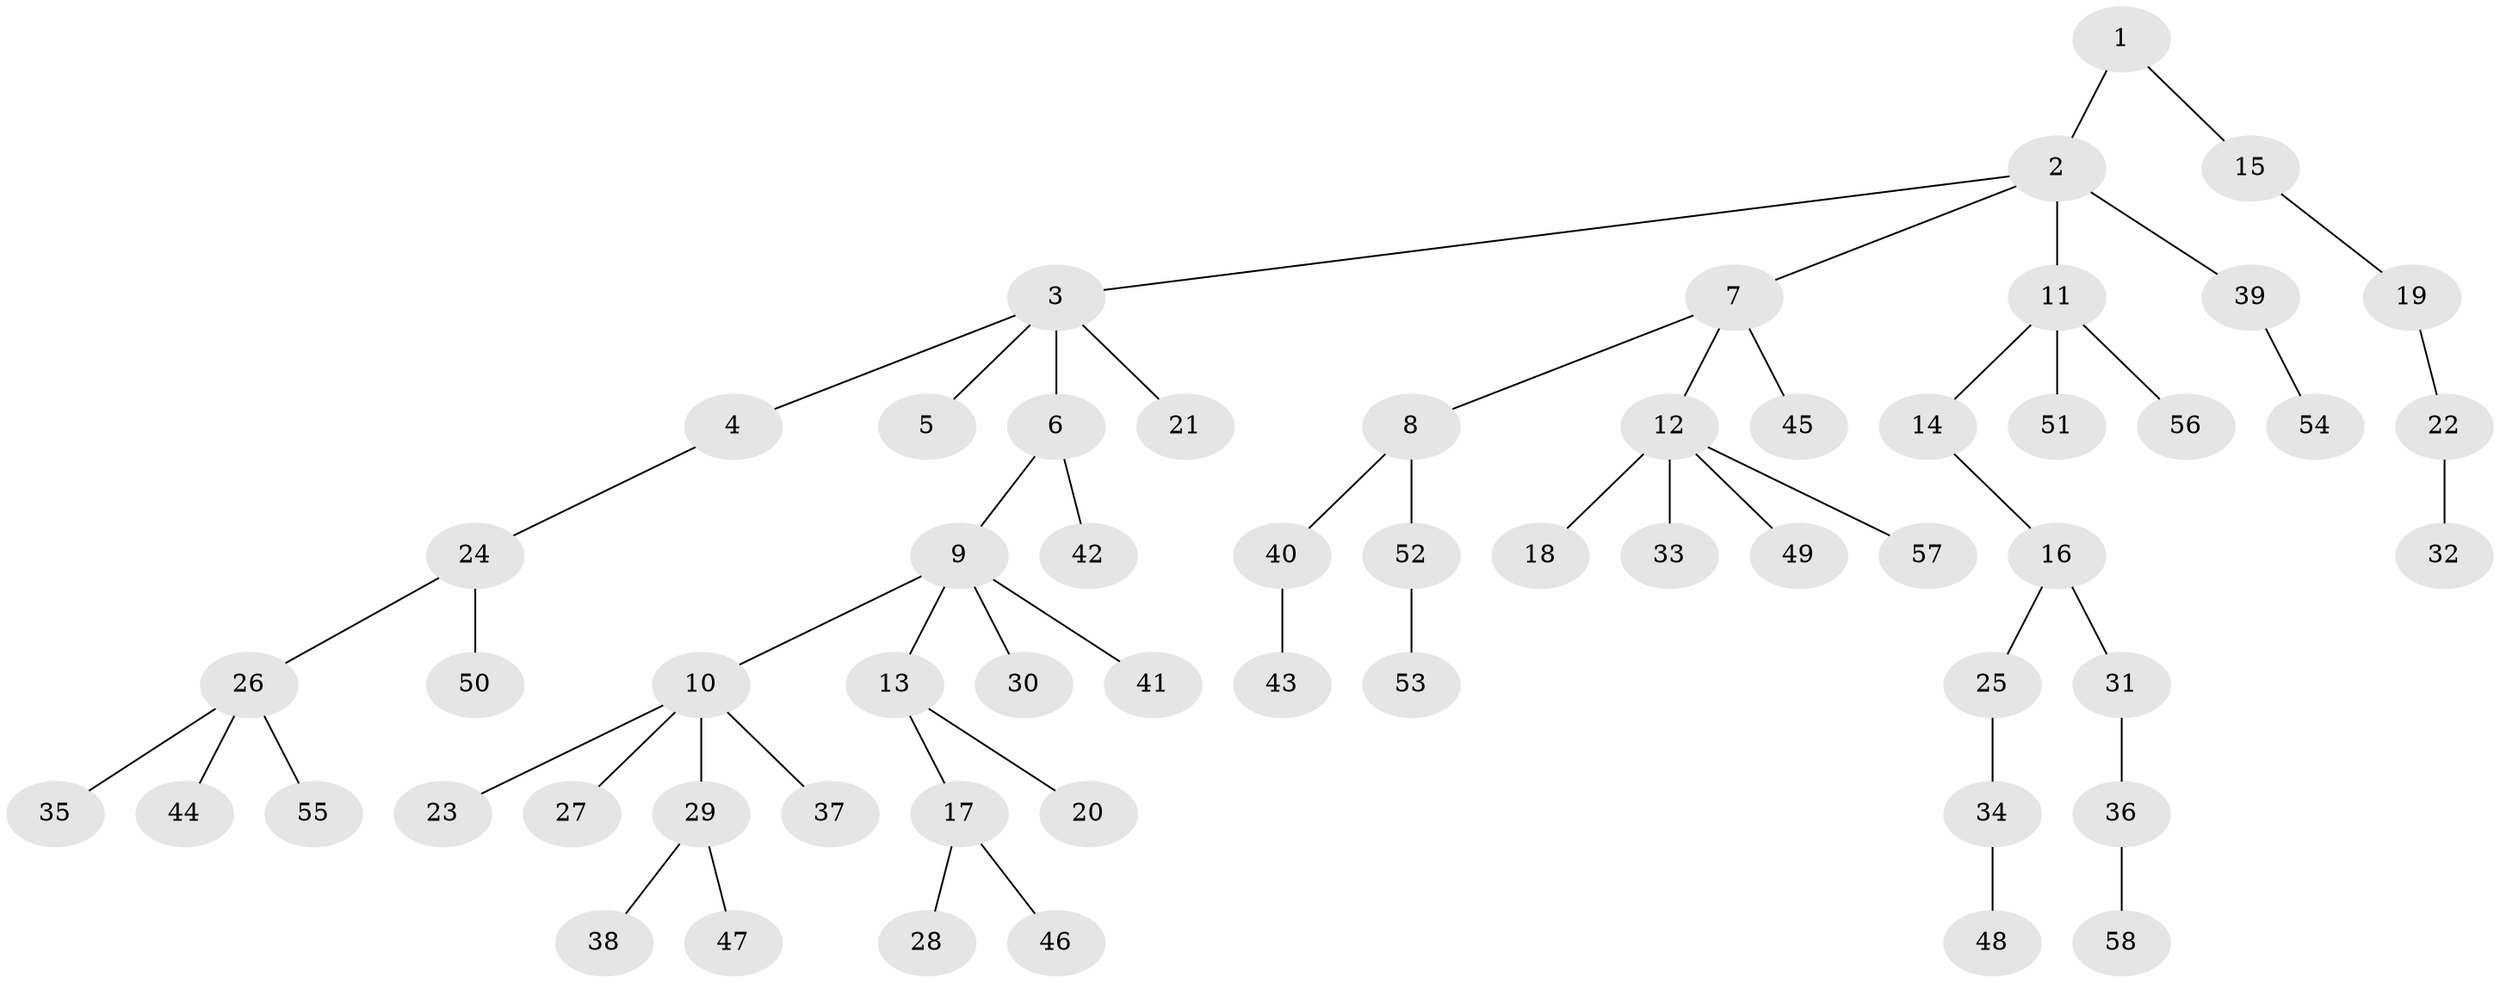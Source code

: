 // coarse degree distribution, {1: 0.7647058823529411, 2: 0.058823529411764705, 8: 0.058823529411764705, 4: 0.058823529411764705, 5: 0.058823529411764705}
// Generated by graph-tools (version 1.1) at 2025/56/03/04/25 21:56:32]
// undirected, 58 vertices, 57 edges
graph export_dot {
graph [start="1"]
  node [color=gray90,style=filled];
  1;
  2;
  3;
  4;
  5;
  6;
  7;
  8;
  9;
  10;
  11;
  12;
  13;
  14;
  15;
  16;
  17;
  18;
  19;
  20;
  21;
  22;
  23;
  24;
  25;
  26;
  27;
  28;
  29;
  30;
  31;
  32;
  33;
  34;
  35;
  36;
  37;
  38;
  39;
  40;
  41;
  42;
  43;
  44;
  45;
  46;
  47;
  48;
  49;
  50;
  51;
  52;
  53;
  54;
  55;
  56;
  57;
  58;
  1 -- 2;
  1 -- 15;
  2 -- 3;
  2 -- 7;
  2 -- 11;
  2 -- 39;
  3 -- 4;
  3 -- 5;
  3 -- 6;
  3 -- 21;
  4 -- 24;
  6 -- 9;
  6 -- 42;
  7 -- 8;
  7 -- 12;
  7 -- 45;
  8 -- 40;
  8 -- 52;
  9 -- 10;
  9 -- 13;
  9 -- 30;
  9 -- 41;
  10 -- 23;
  10 -- 27;
  10 -- 29;
  10 -- 37;
  11 -- 14;
  11 -- 51;
  11 -- 56;
  12 -- 18;
  12 -- 33;
  12 -- 49;
  12 -- 57;
  13 -- 17;
  13 -- 20;
  14 -- 16;
  15 -- 19;
  16 -- 25;
  16 -- 31;
  17 -- 28;
  17 -- 46;
  19 -- 22;
  22 -- 32;
  24 -- 26;
  24 -- 50;
  25 -- 34;
  26 -- 35;
  26 -- 44;
  26 -- 55;
  29 -- 38;
  29 -- 47;
  31 -- 36;
  34 -- 48;
  36 -- 58;
  39 -- 54;
  40 -- 43;
  52 -- 53;
}
